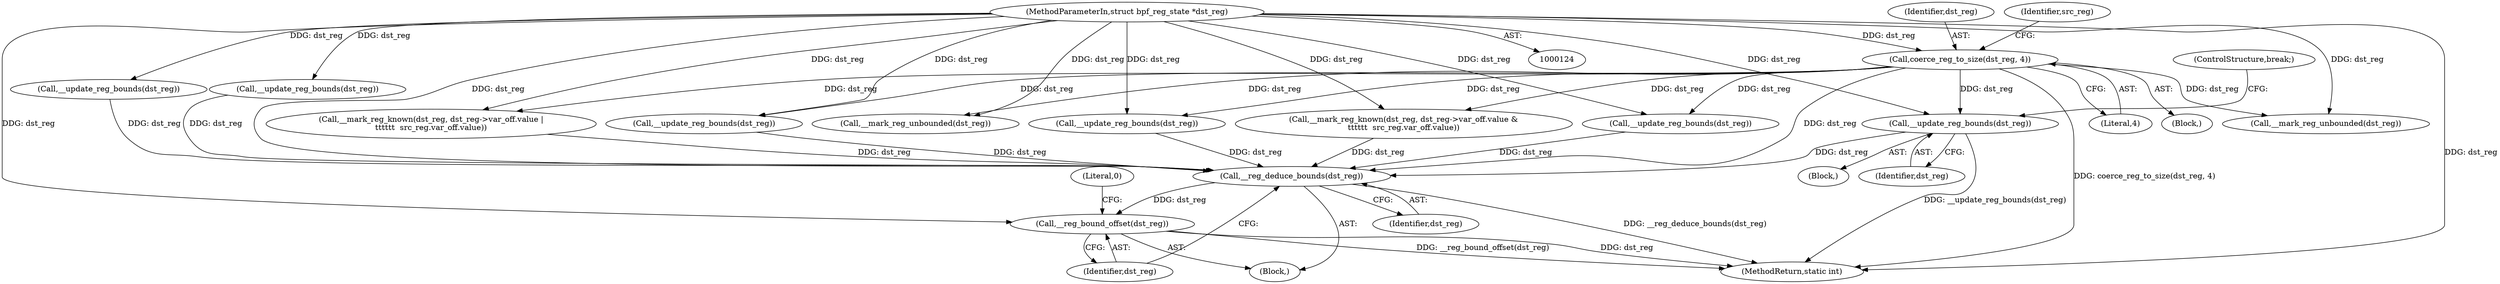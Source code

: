 digraph "0_linux_0c17d1d2c61936401f4702e1846e2c19b200f958@API" {
"1000754" [label="(Call,__update_reg_bounds(dst_reg))"];
"1000156" [label="(Call,coerce_reg_to_size(dst_reg, 4))"];
"1000127" [label="(MethodParameterIn,struct bpf_reg_state *dst_reg)"];
"1000765" [label="(Call,__reg_deduce_bounds(dst_reg))"];
"1000767" [label="(Call,__reg_bound_offset(dst_reg))"];
"1000403" [label="(Call,__update_reg_bounds(dst_reg))"];
"1000385" [label="(Call,__mark_reg_unbounded(dst_reg))"];
"1000129" [label="(Block,)"];
"1000158" [label="(Literal,4)"];
"1000161" [label="(Identifier,src_reg)"];
"1000699" [label="(Call,__update_reg_bounds(dst_reg))"];
"1000631" [label="(Call,__update_reg_bounds(dst_reg))"];
"1000545" [label="(Call,__mark_reg_known(dst_reg, dst_reg->var_off.value |\n\t\t\t\t\t\t  src_reg.var_off.value))"];
"1000387" [label="(Call,__update_reg_bounds(dst_reg))"];
"1000767" [label="(Call,__reg_bound_offset(dst_reg))"];
"1000768" [label="(Identifier,dst_reg)"];
"1000756" [label="(ControlStructure,break;)"];
"1000156" [label="(Call,coerce_reg_to_size(dst_reg, 4))"];
"1000157" [label="(Identifier,dst_reg)"];
"1000401" [label="(Call,__mark_reg_unbounded(dst_reg))"];
"1000155" [label="(Block,)"];
"1000536" [label="(Call,__update_reg_bounds(dst_reg))"];
"1000771" [label="(MethodReturn,static int)"];
"1000754" [label="(Call,__update_reg_bounds(dst_reg))"];
"1000456" [label="(Call,__mark_reg_known(dst_reg, dst_reg->var_off.value &\n\t\t\t\t\t\t  src_reg.var_off.value))"];
"1000755" [label="(Identifier,dst_reg)"];
"1000127" [label="(MethodParameterIn,struct bpf_reg_state *dst_reg)"];
"1000765" [label="(Call,__reg_deduce_bounds(dst_reg))"];
"1000197" [label="(Block,)"];
"1000770" [label="(Literal,0)"];
"1000766" [label="(Identifier,dst_reg)"];
"1000754" -> "1000197"  [label="AST: "];
"1000754" -> "1000755"  [label="CFG: "];
"1000755" -> "1000754"  [label="AST: "];
"1000756" -> "1000754"  [label="CFG: "];
"1000754" -> "1000771"  [label="DDG: __update_reg_bounds(dst_reg)"];
"1000156" -> "1000754"  [label="DDG: dst_reg"];
"1000127" -> "1000754"  [label="DDG: dst_reg"];
"1000754" -> "1000765"  [label="DDG: dst_reg"];
"1000156" -> "1000155"  [label="AST: "];
"1000156" -> "1000158"  [label="CFG: "];
"1000157" -> "1000156"  [label="AST: "];
"1000158" -> "1000156"  [label="AST: "];
"1000161" -> "1000156"  [label="CFG: "];
"1000156" -> "1000771"  [label="DDG: coerce_reg_to_size(dst_reg, 4)"];
"1000127" -> "1000156"  [label="DDG: dst_reg"];
"1000156" -> "1000385"  [label="DDG: dst_reg"];
"1000156" -> "1000401"  [label="DDG: dst_reg"];
"1000156" -> "1000456"  [label="DDG: dst_reg"];
"1000156" -> "1000536"  [label="DDG: dst_reg"];
"1000156" -> "1000545"  [label="DDG: dst_reg"];
"1000156" -> "1000631"  [label="DDG: dst_reg"];
"1000156" -> "1000699"  [label="DDG: dst_reg"];
"1000156" -> "1000765"  [label="DDG: dst_reg"];
"1000127" -> "1000124"  [label="AST: "];
"1000127" -> "1000771"  [label="DDG: dst_reg"];
"1000127" -> "1000385"  [label="DDG: dst_reg"];
"1000127" -> "1000387"  [label="DDG: dst_reg"];
"1000127" -> "1000401"  [label="DDG: dst_reg"];
"1000127" -> "1000403"  [label="DDG: dst_reg"];
"1000127" -> "1000456"  [label="DDG: dst_reg"];
"1000127" -> "1000536"  [label="DDG: dst_reg"];
"1000127" -> "1000545"  [label="DDG: dst_reg"];
"1000127" -> "1000631"  [label="DDG: dst_reg"];
"1000127" -> "1000699"  [label="DDG: dst_reg"];
"1000127" -> "1000765"  [label="DDG: dst_reg"];
"1000127" -> "1000767"  [label="DDG: dst_reg"];
"1000765" -> "1000129"  [label="AST: "];
"1000765" -> "1000766"  [label="CFG: "];
"1000766" -> "1000765"  [label="AST: "];
"1000768" -> "1000765"  [label="CFG: "];
"1000765" -> "1000771"  [label="DDG: __reg_deduce_bounds(dst_reg)"];
"1000699" -> "1000765"  [label="DDG: dst_reg"];
"1000403" -> "1000765"  [label="DDG: dst_reg"];
"1000545" -> "1000765"  [label="DDG: dst_reg"];
"1000387" -> "1000765"  [label="DDG: dst_reg"];
"1000536" -> "1000765"  [label="DDG: dst_reg"];
"1000456" -> "1000765"  [label="DDG: dst_reg"];
"1000631" -> "1000765"  [label="DDG: dst_reg"];
"1000765" -> "1000767"  [label="DDG: dst_reg"];
"1000767" -> "1000129"  [label="AST: "];
"1000767" -> "1000768"  [label="CFG: "];
"1000768" -> "1000767"  [label="AST: "];
"1000770" -> "1000767"  [label="CFG: "];
"1000767" -> "1000771"  [label="DDG: __reg_bound_offset(dst_reg)"];
"1000767" -> "1000771"  [label="DDG: dst_reg"];
}
